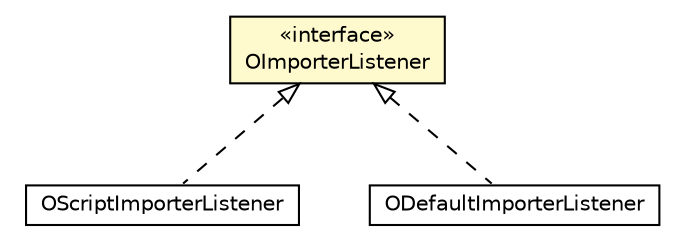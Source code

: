 #!/usr/local/bin/dot
#
# Class diagram 
# Generated by UMLGraph version R5_6-24-gf6e263 (http://www.umlgraph.org/)
#

digraph G {
	edge [fontname="Helvetica",fontsize=10,labelfontname="Helvetica",labelfontsize=10];
	node [fontname="Helvetica",fontsize=10,shape=plaintext];
	nodesep=0.25;
	ranksep=0.5;
	// com.orientechnologies.orient.etl.listener.OImporterListener
	c2011852 [label=<<table title="com.orientechnologies.orient.etl.listener.OImporterListener" border="0" cellborder="1" cellspacing="0" cellpadding="2" port="p" bgcolor="lemonChiffon" href="./OImporterListener.html">
		<tr><td><table border="0" cellspacing="0" cellpadding="1">
<tr><td align="center" balign="center"> &#171;interface&#187; </td></tr>
<tr><td align="center" balign="center"> OImporterListener </td></tr>
		</table></td></tr>
		</table>>, URL="./OImporterListener.html", fontname="Helvetica", fontcolor="black", fontsize=10.0];
	// com.orientechnologies.orient.etl.listener.OScriptImporterListener
	c2011853 [label=<<table title="com.orientechnologies.orient.etl.listener.OScriptImporterListener" border="0" cellborder="1" cellspacing="0" cellpadding="2" port="p" href="./OScriptImporterListener.html">
		<tr><td><table border="0" cellspacing="0" cellpadding="1">
<tr><td align="center" balign="center"> OScriptImporterListener </td></tr>
		</table></td></tr>
		</table>>, URL="./OScriptImporterListener.html", fontname="Helvetica", fontcolor="black", fontsize=10.0];
	// com.orientechnologies.orient.etl.listener.ODefaultImporterListener
	c2011854 [label=<<table title="com.orientechnologies.orient.etl.listener.ODefaultImporterListener" border="0" cellborder="1" cellspacing="0" cellpadding="2" port="p" href="./ODefaultImporterListener.html">
		<tr><td><table border="0" cellspacing="0" cellpadding="1">
<tr><td align="center" balign="center"> ODefaultImporterListener </td></tr>
		</table></td></tr>
		</table>>, URL="./ODefaultImporterListener.html", fontname="Helvetica", fontcolor="black", fontsize=10.0];
	//com.orientechnologies.orient.etl.listener.OScriptImporterListener implements com.orientechnologies.orient.etl.listener.OImporterListener
	c2011852:p -> c2011853:p [dir=back,arrowtail=empty,style=dashed];
	//com.orientechnologies.orient.etl.listener.ODefaultImporterListener implements com.orientechnologies.orient.etl.listener.OImporterListener
	c2011852:p -> c2011854:p [dir=back,arrowtail=empty,style=dashed];
}

